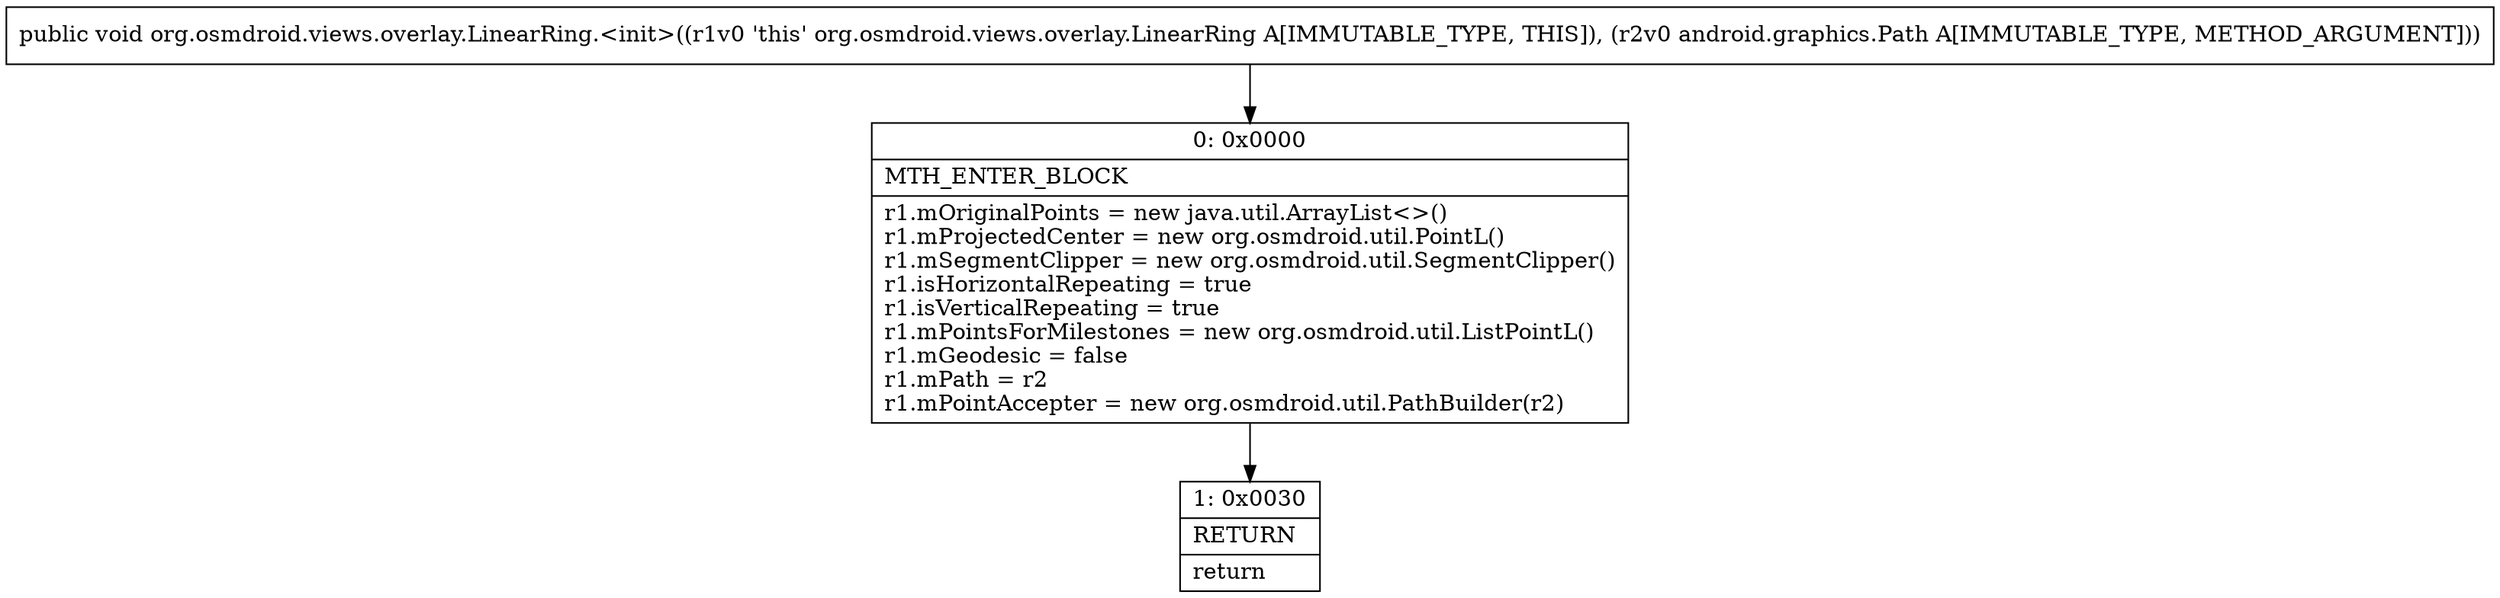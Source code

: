 digraph "CFG fororg.osmdroid.views.overlay.LinearRing.\<init\>(Landroid\/graphics\/Path;)V" {
Node_0 [shape=record,label="{0\:\ 0x0000|MTH_ENTER_BLOCK\l|r1.mOriginalPoints = new java.util.ArrayList\<\>()\lr1.mProjectedCenter = new org.osmdroid.util.PointL()\lr1.mSegmentClipper = new org.osmdroid.util.SegmentClipper()\lr1.isHorizontalRepeating = true\lr1.isVerticalRepeating = true\lr1.mPointsForMilestones = new org.osmdroid.util.ListPointL()\lr1.mGeodesic = false\lr1.mPath = r2\lr1.mPointAccepter = new org.osmdroid.util.PathBuilder(r2)\l}"];
Node_1 [shape=record,label="{1\:\ 0x0030|RETURN\l|return\l}"];
MethodNode[shape=record,label="{public void org.osmdroid.views.overlay.LinearRing.\<init\>((r1v0 'this' org.osmdroid.views.overlay.LinearRing A[IMMUTABLE_TYPE, THIS]), (r2v0 android.graphics.Path A[IMMUTABLE_TYPE, METHOD_ARGUMENT])) }"];
MethodNode -> Node_0;
Node_0 -> Node_1;
}

